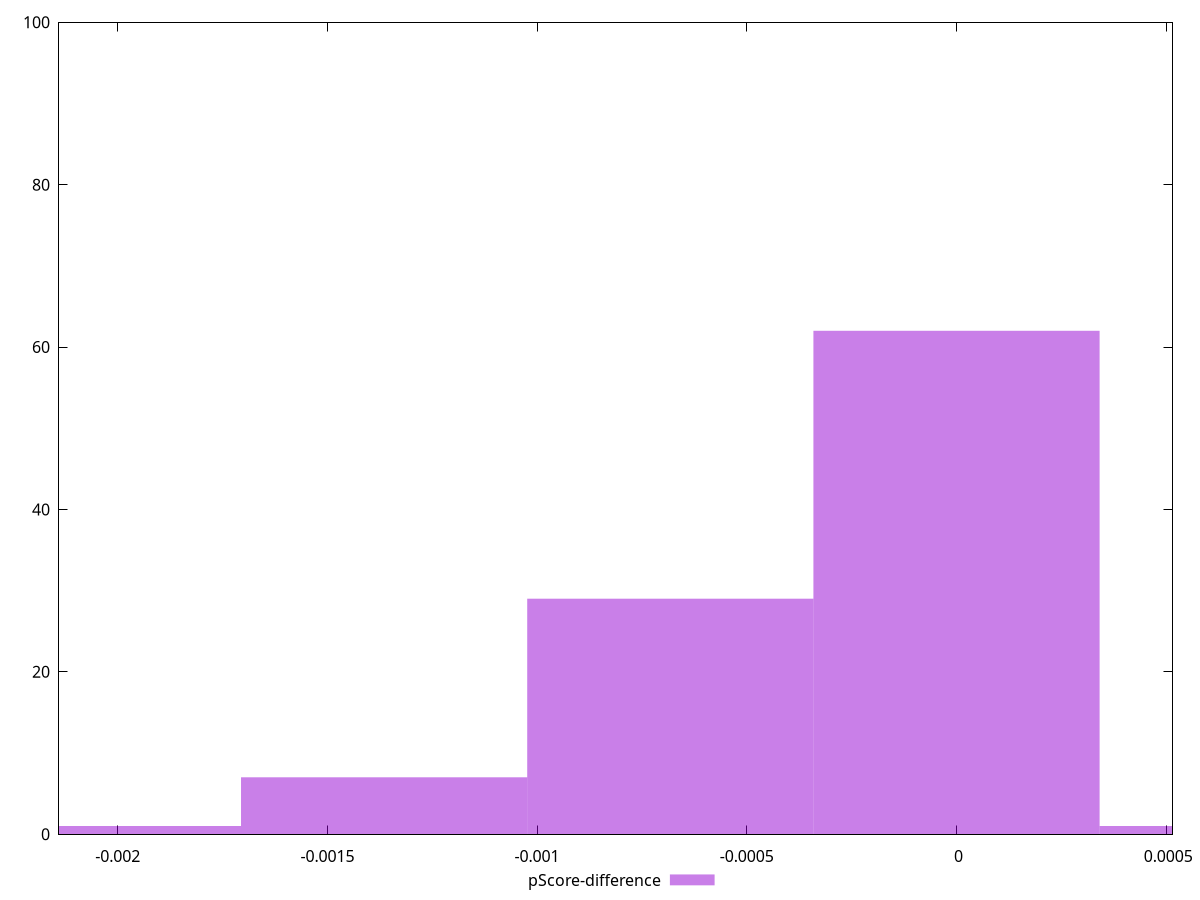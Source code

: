 reset

$pScoreDifference <<EOF
-0.00204718938891548 1
-0.0006823964629718267 29
0 62
-0.0013647929259436534 7
0.0006823964629718267 1
EOF

set key outside below
set boxwidth 0.0006823964629718267
set xrange [-0.0021400000000000308:0.0005149992307027507]
set yrange [0:100]
set trange [0:100]
set style fill transparent solid 0.5 noborder
set terminal svg size 640, 490 enhanced background rgb 'white'
set output "reports/report_00031_2021-02-24T23-18-18.084Z/uses-rel-preconnect/samples/astro/pScore-difference/histogram.svg"

plot $pScoreDifference title "pScore-difference" with boxes

reset
